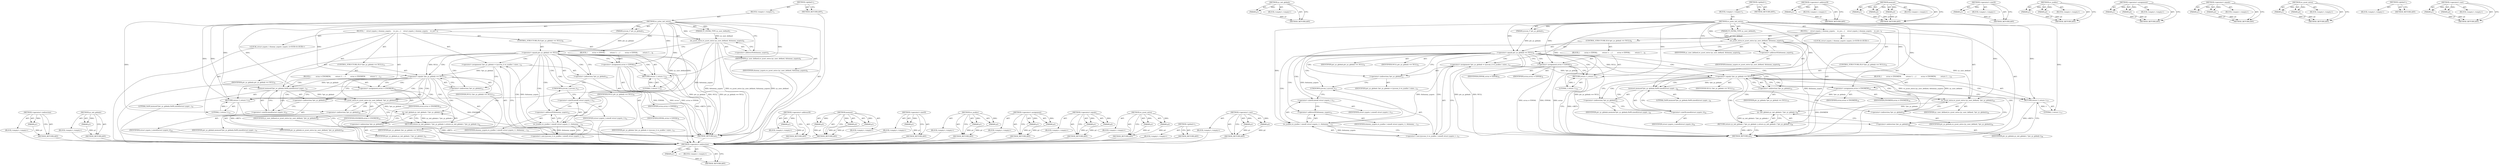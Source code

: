 digraph "&lt;operator&gt;.cast" {
vulnerable_104 [label=<(METHOD,&lt;operator&gt;.indirection)>];
vulnerable_105 [label=<(PARAM,p1)>];
vulnerable_106 [label=<(BLOCK,&lt;empty&gt;,&lt;empty&gt;)>];
vulnerable_107 [label=<(METHOD_RETURN,ANY)>];
vulnerable_128 [label=<(METHOD,yy_init_globals)>];
vulnerable_129 [label=<(PARAM,p1)>];
vulnerable_130 [label=<(BLOCK,&lt;empty&gt;,&lt;empty&gt;)>];
vulnerable_131 [label=<(METHOD_RETURN,ANY)>];
vulnerable_6 [label=<(METHOD,&lt;global&gt;)<SUB>1</SUB>>];
vulnerable_7 [label=<(BLOCK,&lt;empty&gt;,&lt;empty&gt;)<SUB>1</SUB>>];
vulnerable_8 [label=<(METHOD,re_yylex_init_extra)<SUB>1</SUB>>];
vulnerable_9 [label=<(PARAM,YY_EXTRA_TYPE yy_user_defined)<SUB>1</SUB>>];
vulnerable_10 [label=<(PARAM,yyscan_t* ptr_yy_globals)<SUB>1</SUB>>];
vulnerable_11 [label=<(BLOCK,{
    struct yyguts_t dummy_yyguts;

    re_yys...,{
    struct yyguts_t dummy_yyguts;

    re_yys...)<SUB>3</SUB>>];
vulnerable_12 [label="<(LOCAL,struct yyguts_t dummy_yyguts: yyguts_t)<SUB>4</SUB>>"];
vulnerable_13 [label=<(re_yyset_extra,re_yyset_extra (yy_user_defined, &amp;dummy_yyguts))<SUB>6</SUB>>];
vulnerable_14 [label=<(IDENTIFIER,yy_user_defined,re_yyset_extra (yy_user_defined, &amp;dummy_yyguts))<SUB>6</SUB>>];
vulnerable_15 [label=<(&lt;operator&gt;.addressOf,&amp;dummy_yyguts)<SUB>6</SUB>>];
vulnerable_16 [label=<(IDENTIFIER,dummy_yyguts,re_yyset_extra (yy_user_defined, &amp;dummy_yyguts))<SUB>6</SUB>>];
vulnerable_17 [label=<(CONTROL_STRUCTURE,IF,if (ptr_yy_globals == NULL))<SUB>8</SUB>>];
vulnerable_18 [label=<(&lt;operator&gt;.equals,ptr_yy_globals == NULL)<SUB>8</SUB>>];
vulnerable_19 [label=<(IDENTIFIER,ptr_yy_globals,ptr_yy_globals == NULL)<SUB>8</SUB>>];
vulnerable_20 [label=<(IDENTIFIER,NULL,ptr_yy_globals == NULL)<SUB>8</SUB>>];
vulnerable_21 [label=<(BLOCK,{
         errno = EINVAL;
         return 1;
 ...,{
         errno = EINVAL;
         return 1;
 ...)<SUB>8</SUB>>];
vulnerable_22 [label=<(&lt;operator&gt;.assignment,errno = EINVAL)<SUB>9</SUB>>];
vulnerable_23 [label=<(IDENTIFIER,errno,errno = EINVAL)<SUB>9</SUB>>];
vulnerable_24 [label=<(IDENTIFIER,EINVAL,errno = EINVAL)<SUB>9</SUB>>];
vulnerable_25 [label=<(RETURN,return 1;,return 1;)<SUB>10</SUB>>];
vulnerable_26 [label=<(LITERAL,1,return 1;)<SUB>10</SUB>>];
vulnerable_27 [label=<(&lt;operator&gt;.assignment,*ptr_yy_globals = (yyscan_t) re_yyalloc ( sizeo...)<SUB>12</SUB>>];
vulnerable_28 [label=<(&lt;operator&gt;.indirection,*ptr_yy_globals)<SUB>12</SUB>>];
vulnerable_29 [label=<(IDENTIFIER,ptr_yy_globals,*ptr_yy_globals = (yyscan_t) re_yyalloc ( sizeo...)<SUB>12</SUB>>];
vulnerable_30 [label=<(&lt;operator&gt;.cast,(yyscan_t) re_yyalloc ( sizeof( struct yyguts_t...)<SUB>12</SUB>>];
vulnerable_31 [label=<(UNKNOWN,yyscan_t,yyscan_t)<SUB>12</SUB>>];
vulnerable_32 [label=<(re_yyalloc,re_yyalloc ( sizeof( struct yyguts_t ), &amp;dummy_...)<SUB>12</SUB>>];
vulnerable_33 [label=<(&lt;operator&gt;.sizeOf,sizeof( struct yyguts_t ))<SUB>12</SUB>>];
vulnerable_34 [label=<(IDENTIFIER,struct yyguts_t,sizeof( struct yyguts_t ))<SUB>12</SUB>>];
vulnerable_35 [label=<(&lt;operator&gt;.addressOf,&amp;dummy_yyguts)<SUB>12</SUB>>];
vulnerable_36 [label=<(IDENTIFIER,dummy_yyguts,re_yyalloc ( sizeof( struct yyguts_t ), &amp;dummy_...)<SUB>12</SUB>>];
vulnerable_37 [label=<(CONTROL_STRUCTURE,IF,if (*ptr_yy_globals == NULL))<SUB>13</SUB>>];
vulnerable_38 [label=<(&lt;operator&gt;.equals,*ptr_yy_globals == NULL)<SUB>13</SUB>>];
vulnerable_39 [label=<(&lt;operator&gt;.indirection,*ptr_yy_globals)<SUB>13</SUB>>];
vulnerable_40 [label=<(IDENTIFIER,ptr_yy_globals,*ptr_yy_globals == NULL)<SUB>13</SUB>>];
vulnerable_41 [label=<(IDENTIFIER,NULL,*ptr_yy_globals == NULL)<SUB>13</SUB>>];
vulnerable_42 [label=<(BLOCK,{
         errno = ENOMEM;
         return 1;
 ...,{
         errno = ENOMEM;
         return 1;
 ...)<SUB>13</SUB>>];
vulnerable_43 [label=<(&lt;operator&gt;.assignment,errno = ENOMEM)<SUB>14</SUB>>];
vulnerable_44 [label=<(IDENTIFIER,errno,errno = ENOMEM)<SUB>14</SUB>>];
vulnerable_45 [label=<(IDENTIFIER,ENOMEM,errno = ENOMEM)<SUB>14</SUB>>];
vulnerable_46 [label=<(RETURN,return 1;,return 1;)<SUB>15</SUB>>];
vulnerable_47 [label=<(LITERAL,1,return 1;)<SUB>15</SUB>>];
vulnerable_48 [label=<(memset,memset(*ptr_yy_globals,0x00,sizeof(struct yygut...)<SUB>19</SUB>>];
vulnerable_49 [label=<(&lt;operator&gt;.indirection,*ptr_yy_globals)<SUB>19</SUB>>];
vulnerable_50 [label=<(IDENTIFIER,ptr_yy_globals,memset(*ptr_yy_globals,0x00,sizeof(struct yygut...)<SUB>19</SUB>>];
vulnerable_51 [label=<(LITERAL,0x00,memset(*ptr_yy_globals,0x00,sizeof(struct yygut...)<SUB>19</SUB>>];
vulnerable_52 [label=<(&lt;operator&gt;.sizeOf,sizeof(struct yyguts_t))<SUB>19</SUB>>];
vulnerable_53 [label=<(IDENTIFIER,struct yyguts_t,sizeof(struct yyguts_t))<SUB>19</SUB>>];
vulnerable_54 [label=<(re_yyset_extra,re_yyset_extra (yy_user_defined, *ptr_yy_globals))<SUB>20</SUB>>];
vulnerable_55 [label=<(IDENTIFIER,yy_user_defined,re_yyset_extra (yy_user_defined, *ptr_yy_globals))<SUB>20</SUB>>];
vulnerable_56 [label=<(&lt;operator&gt;.indirection,*ptr_yy_globals)<SUB>20</SUB>>];
vulnerable_57 [label=<(IDENTIFIER,ptr_yy_globals,re_yyset_extra (yy_user_defined, *ptr_yy_globals))<SUB>20</SUB>>];
vulnerable_58 [label=<(RETURN,return yy_init_globals ( *ptr_yy_globals );,return yy_init_globals ( *ptr_yy_globals );)<SUB>21</SUB>>];
vulnerable_59 [label=<(yy_init_globals,yy_init_globals ( *ptr_yy_globals ))<SUB>21</SUB>>];
vulnerable_60 [label=<(&lt;operator&gt;.indirection,*ptr_yy_globals)<SUB>21</SUB>>];
vulnerable_61 [label=<(IDENTIFIER,ptr_yy_globals,yy_init_globals ( *ptr_yy_globals ))<SUB>21</SUB>>];
vulnerable_62 [label=<(METHOD_RETURN,int)<SUB>1</SUB>>];
vulnerable_64 [label=<(METHOD_RETURN,ANY)<SUB>1</SUB>>];
vulnerable_90 [label=<(METHOD,&lt;operator&gt;.addressOf)>];
vulnerable_91 [label=<(PARAM,p1)>];
vulnerable_92 [label=<(BLOCK,&lt;empty&gt;,&lt;empty&gt;)>];
vulnerable_93 [label=<(METHOD_RETURN,ANY)>];
vulnerable_122 [label=<(METHOD,memset)>];
vulnerable_123 [label=<(PARAM,p1)>];
vulnerable_124 [label=<(PARAM,p2)>];
vulnerable_125 [label=<(PARAM,p3)>];
vulnerable_126 [label=<(BLOCK,&lt;empty&gt;,&lt;empty&gt;)>];
vulnerable_127 [label=<(METHOD_RETURN,ANY)>];
vulnerable_118 [label=<(METHOD,&lt;operator&gt;.sizeOf)>];
vulnerable_119 [label=<(PARAM,p1)>];
vulnerable_120 [label=<(BLOCK,&lt;empty&gt;,&lt;empty&gt;)>];
vulnerable_121 [label=<(METHOD_RETURN,ANY)>];
vulnerable_113 [label=<(METHOD,re_yyalloc)>];
vulnerable_114 [label=<(PARAM,p1)>];
vulnerable_115 [label=<(PARAM,p2)>];
vulnerable_116 [label=<(BLOCK,&lt;empty&gt;,&lt;empty&gt;)>];
vulnerable_117 [label=<(METHOD_RETURN,ANY)>];
vulnerable_99 [label=<(METHOD,&lt;operator&gt;.assignment)>];
vulnerable_100 [label=<(PARAM,p1)>];
vulnerable_101 [label=<(PARAM,p2)>];
vulnerable_102 [label=<(BLOCK,&lt;empty&gt;,&lt;empty&gt;)>];
vulnerable_103 [label=<(METHOD_RETURN,ANY)>];
vulnerable_94 [label=<(METHOD,&lt;operator&gt;.equals)>];
vulnerable_95 [label=<(PARAM,p1)>];
vulnerable_96 [label=<(PARAM,p2)>];
vulnerable_97 [label=<(BLOCK,&lt;empty&gt;,&lt;empty&gt;)>];
vulnerable_98 [label=<(METHOD_RETURN,ANY)>];
vulnerable_85 [label=<(METHOD,re_yyset_extra)>];
vulnerable_86 [label=<(PARAM,p1)>];
vulnerable_87 [label=<(PARAM,p2)>];
vulnerable_88 [label=<(BLOCK,&lt;empty&gt;,&lt;empty&gt;)>];
vulnerable_89 [label=<(METHOD_RETURN,ANY)>];
vulnerable_79 [label=<(METHOD,&lt;global&gt;)<SUB>1</SUB>>];
vulnerable_80 [label=<(BLOCK,&lt;empty&gt;,&lt;empty&gt;)>];
vulnerable_81 [label=<(METHOD_RETURN,ANY)>];
vulnerable_108 [label=<(METHOD,&lt;operator&gt;.cast)>];
vulnerable_109 [label=<(PARAM,p1)>];
vulnerable_110 [label=<(PARAM,p2)>];
vulnerable_111 [label=<(BLOCK,&lt;empty&gt;,&lt;empty&gt;)>];
vulnerable_112 [label=<(METHOD_RETURN,ANY)>];
fixed_104 [label=<(METHOD,&lt;operator&gt;.indirection)>];
fixed_105 [label=<(PARAM,p1)>];
fixed_106 [label=<(BLOCK,&lt;empty&gt;,&lt;empty&gt;)>];
fixed_107 [label=<(METHOD_RETURN,ANY)>];
fixed_128 [label=<(METHOD,yy_init_globals)>];
fixed_129 [label=<(PARAM,p1)>];
fixed_130 [label=<(BLOCK,&lt;empty&gt;,&lt;empty&gt;)>];
fixed_131 [label=<(METHOD_RETURN,ANY)>];
fixed_6 [label=<(METHOD,&lt;global&gt;)<SUB>1</SUB>>];
fixed_7 [label=<(BLOCK,&lt;empty&gt;,&lt;empty&gt;)<SUB>1</SUB>>];
fixed_8 [label=<(METHOD,re_yylex_init_extra)<SUB>1</SUB>>];
fixed_9 [label=<(PARAM,YY_EXTRA_TYPE yy_user_defined)<SUB>1</SUB>>];
fixed_10 [label=<(PARAM,yyscan_t* ptr_yy_globals)<SUB>1</SUB>>];
fixed_11 [label=<(BLOCK,{
    struct yyguts_t dummy_yyguts;

    re_yys...,{
    struct yyguts_t dummy_yyguts;

    re_yys...)<SUB>3</SUB>>];
fixed_12 [label="<(LOCAL,struct yyguts_t dummy_yyguts: yyguts_t)<SUB>4</SUB>>"];
fixed_13 [label=<(re_yyset_extra,re_yyset_extra (yy_user_defined, &amp;dummy_yyguts))<SUB>6</SUB>>];
fixed_14 [label=<(IDENTIFIER,yy_user_defined,re_yyset_extra (yy_user_defined, &amp;dummy_yyguts))<SUB>6</SUB>>];
fixed_15 [label=<(&lt;operator&gt;.addressOf,&amp;dummy_yyguts)<SUB>6</SUB>>];
fixed_16 [label=<(IDENTIFIER,dummy_yyguts,re_yyset_extra (yy_user_defined, &amp;dummy_yyguts))<SUB>6</SUB>>];
fixed_17 [label=<(CONTROL_STRUCTURE,IF,if (ptr_yy_globals == NULL))<SUB>8</SUB>>];
fixed_18 [label=<(&lt;operator&gt;.equals,ptr_yy_globals == NULL)<SUB>8</SUB>>];
fixed_19 [label=<(IDENTIFIER,ptr_yy_globals,ptr_yy_globals == NULL)<SUB>8</SUB>>];
fixed_20 [label=<(IDENTIFIER,NULL,ptr_yy_globals == NULL)<SUB>8</SUB>>];
fixed_21 [label=<(BLOCK,{
         errno = EINVAL;
         return 1;
 ...,{
         errno = EINVAL;
         return 1;
 ...)<SUB>8</SUB>>];
fixed_22 [label=<(&lt;operator&gt;.assignment,errno = EINVAL)<SUB>9</SUB>>];
fixed_23 [label=<(IDENTIFIER,errno,errno = EINVAL)<SUB>9</SUB>>];
fixed_24 [label=<(IDENTIFIER,EINVAL,errno = EINVAL)<SUB>9</SUB>>];
fixed_25 [label=<(RETURN,return 1;,return 1;)<SUB>10</SUB>>];
fixed_26 [label=<(LITERAL,1,return 1;)<SUB>10</SUB>>];
fixed_27 [label=<(&lt;operator&gt;.assignment,*ptr_yy_globals = (yyscan_t) re_yyalloc ( sizeo...)<SUB>13</SUB>>];
fixed_28 [label=<(&lt;operator&gt;.indirection,*ptr_yy_globals)<SUB>13</SUB>>];
fixed_29 [label=<(IDENTIFIER,ptr_yy_globals,*ptr_yy_globals = (yyscan_t) re_yyalloc ( sizeo...)<SUB>13</SUB>>];
fixed_30 [label=<(&lt;operator&gt;.cast,(yyscan_t) re_yyalloc ( sizeof( struct yyguts_t...)<SUB>13</SUB>>];
fixed_31 [label=<(UNKNOWN,yyscan_t,yyscan_t)<SUB>13</SUB>>];
fixed_32 [label=<(re_yyalloc,re_yyalloc ( sizeof( struct yyguts_t ), &amp;dummy_...)<SUB>13</SUB>>];
fixed_33 [label=<(&lt;operator&gt;.sizeOf,sizeof( struct yyguts_t ))<SUB>13</SUB>>];
fixed_34 [label=<(IDENTIFIER,struct yyguts_t,sizeof( struct yyguts_t ))<SUB>13</SUB>>];
fixed_35 [label=<(&lt;operator&gt;.addressOf,&amp;dummy_yyguts)<SUB>13</SUB>>];
fixed_36 [label=<(IDENTIFIER,dummy_yyguts,re_yyalloc ( sizeof( struct yyguts_t ), &amp;dummy_...)<SUB>13</SUB>>];
fixed_37 [label=<(CONTROL_STRUCTURE,IF,if (*ptr_yy_globals == NULL))<SUB>15</SUB>>];
fixed_38 [label=<(&lt;operator&gt;.equals,*ptr_yy_globals == NULL)<SUB>15</SUB>>];
fixed_39 [label=<(&lt;operator&gt;.indirection,*ptr_yy_globals)<SUB>15</SUB>>];
fixed_40 [label=<(IDENTIFIER,ptr_yy_globals,*ptr_yy_globals == NULL)<SUB>15</SUB>>];
fixed_41 [label=<(IDENTIFIER,NULL,*ptr_yy_globals == NULL)<SUB>15</SUB>>];
fixed_42 [label=<(BLOCK,{
         errno = ENOMEM;
         return 1;
 ...,{
         errno = ENOMEM;
         return 1;
 ...)<SUB>15</SUB>>];
fixed_43 [label=<(&lt;operator&gt;.assignment,errno = ENOMEM)<SUB>16</SUB>>];
fixed_44 [label=<(IDENTIFIER,errno,errno = ENOMEM)<SUB>16</SUB>>];
fixed_45 [label=<(IDENTIFIER,ENOMEM,errno = ENOMEM)<SUB>16</SUB>>];
fixed_46 [label=<(RETURN,return 1;,return 1;)<SUB>17</SUB>>];
fixed_47 [label=<(LITERAL,1,return 1;)<SUB>17</SUB>>];
fixed_48 [label=<(memset,memset(*ptr_yy_globals,0x00,sizeof(struct yygut...)<SUB>22</SUB>>];
fixed_49 [label=<(&lt;operator&gt;.indirection,*ptr_yy_globals)<SUB>22</SUB>>];
fixed_50 [label=<(IDENTIFIER,ptr_yy_globals,memset(*ptr_yy_globals,0x00,sizeof(struct yygut...)<SUB>22</SUB>>];
fixed_51 [label=<(LITERAL,0x00,memset(*ptr_yy_globals,0x00,sizeof(struct yygut...)<SUB>22</SUB>>];
fixed_52 [label=<(&lt;operator&gt;.sizeOf,sizeof(struct yyguts_t))<SUB>22</SUB>>];
fixed_53 [label=<(IDENTIFIER,struct yyguts_t,sizeof(struct yyguts_t))<SUB>22</SUB>>];
fixed_54 [label=<(re_yyset_extra,re_yyset_extra (yy_user_defined, *ptr_yy_globals))<SUB>24</SUB>>];
fixed_55 [label=<(IDENTIFIER,yy_user_defined,re_yyset_extra (yy_user_defined, *ptr_yy_globals))<SUB>24</SUB>>];
fixed_56 [label=<(&lt;operator&gt;.indirection,*ptr_yy_globals)<SUB>24</SUB>>];
fixed_57 [label=<(IDENTIFIER,ptr_yy_globals,re_yyset_extra (yy_user_defined, *ptr_yy_globals))<SUB>24</SUB>>];
fixed_58 [label=<(RETURN,return yy_init_globals ( *ptr_yy_globals );,return yy_init_globals ( *ptr_yy_globals );)<SUB>26</SUB>>];
fixed_59 [label=<(yy_init_globals,yy_init_globals ( *ptr_yy_globals ))<SUB>26</SUB>>];
fixed_60 [label=<(&lt;operator&gt;.indirection,*ptr_yy_globals)<SUB>26</SUB>>];
fixed_61 [label=<(IDENTIFIER,ptr_yy_globals,yy_init_globals ( *ptr_yy_globals ))<SUB>26</SUB>>];
fixed_62 [label=<(METHOD_RETURN,int)<SUB>1</SUB>>];
fixed_64 [label=<(METHOD_RETURN,ANY)<SUB>1</SUB>>];
fixed_90 [label=<(METHOD,&lt;operator&gt;.addressOf)>];
fixed_91 [label=<(PARAM,p1)>];
fixed_92 [label=<(BLOCK,&lt;empty&gt;,&lt;empty&gt;)>];
fixed_93 [label=<(METHOD_RETURN,ANY)>];
fixed_122 [label=<(METHOD,memset)>];
fixed_123 [label=<(PARAM,p1)>];
fixed_124 [label=<(PARAM,p2)>];
fixed_125 [label=<(PARAM,p3)>];
fixed_126 [label=<(BLOCK,&lt;empty&gt;,&lt;empty&gt;)>];
fixed_127 [label=<(METHOD_RETURN,ANY)>];
fixed_118 [label=<(METHOD,&lt;operator&gt;.sizeOf)>];
fixed_119 [label=<(PARAM,p1)>];
fixed_120 [label=<(BLOCK,&lt;empty&gt;,&lt;empty&gt;)>];
fixed_121 [label=<(METHOD_RETURN,ANY)>];
fixed_113 [label=<(METHOD,re_yyalloc)>];
fixed_114 [label=<(PARAM,p1)>];
fixed_115 [label=<(PARAM,p2)>];
fixed_116 [label=<(BLOCK,&lt;empty&gt;,&lt;empty&gt;)>];
fixed_117 [label=<(METHOD_RETURN,ANY)>];
fixed_99 [label=<(METHOD,&lt;operator&gt;.assignment)>];
fixed_100 [label=<(PARAM,p1)>];
fixed_101 [label=<(PARAM,p2)>];
fixed_102 [label=<(BLOCK,&lt;empty&gt;,&lt;empty&gt;)>];
fixed_103 [label=<(METHOD_RETURN,ANY)>];
fixed_94 [label=<(METHOD,&lt;operator&gt;.equals)>];
fixed_95 [label=<(PARAM,p1)>];
fixed_96 [label=<(PARAM,p2)>];
fixed_97 [label=<(BLOCK,&lt;empty&gt;,&lt;empty&gt;)>];
fixed_98 [label=<(METHOD_RETURN,ANY)>];
fixed_85 [label=<(METHOD,re_yyset_extra)>];
fixed_86 [label=<(PARAM,p1)>];
fixed_87 [label=<(PARAM,p2)>];
fixed_88 [label=<(BLOCK,&lt;empty&gt;,&lt;empty&gt;)>];
fixed_89 [label=<(METHOD_RETURN,ANY)>];
fixed_79 [label=<(METHOD,&lt;global&gt;)<SUB>1</SUB>>];
fixed_80 [label=<(BLOCK,&lt;empty&gt;,&lt;empty&gt;)>];
fixed_81 [label=<(METHOD_RETURN,ANY)>];
fixed_108 [label=<(METHOD,&lt;operator&gt;.cast)>];
fixed_109 [label=<(PARAM,p1)>];
fixed_110 [label=<(PARAM,p2)>];
fixed_111 [label=<(BLOCK,&lt;empty&gt;,&lt;empty&gt;)>];
fixed_112 [label=<(METHOD_RETURN,ANY)>];
vulnerable_104 -> vulnerable_105  [key=0, label="AST: "];
vulnerable_104 -> vulnerable_105  [key=1, label="DDG: "];
vulnerable_104 -> vulnerable_106  [key=0, label="AST: "];
vulnerable_104 -> vulnerable_107  [key=0, label="AST: "];
vulnerable_104 -> vulnerable_107  [key=1, label="CFG: "];
vulnerable_105 -> vulnerable_107  [key=0, label="DDG: p1"];
vulnerable_106 -> fixed_104  [key=0];
vulnerable_107 -> fixed_104  [key=0];
vulnerable_128 -> vulnerable_129  [key=0, label="AST: "];
vulnerable_128 -> vulnerable_129  [key=1, label="DDG: "];
vulnerable_128 -> vulnerable_130  [key=0, label="AST: "];
vulnerable_128 -> vulnerable_131  [key=0, label="AST: "];
vulnerable_128 -> vulnerable_131  [key=1, label="CFG: "];
vulnerable_129 -> vulnerable_131  [key=0, label="DDG: p1"];
vulnerable_130 -> fixed_104  [key=0];
vulnerable_131 -> fixed_104  [key=0];
vulnerable_6 -> vulnerable_7  [key=0, label="AST: "];
vulnerable_6 -> vulnerable_64  [key=0, label="AST: "];
vulnerable_6 -> vulnerable_64  [key=1, label="CFG: "];
vulnerable_7 -> vulnerable_8  [key=0, label="AST: "];
vulnerable_8 -> vulnerable_9  [key=0, label="AST: "];
vulnerable_8 -> vulnerable_9  [key=1, label="DDG: "];
vulnerable_8 -> vulnerable_10  [key=0, label="AST: "];
vulnerable_8 -> vulnerable_10  [key=1, label="DDG: "];
vulnerable_8 -> vulnerable_11  [key=0, label="AST: "];
vulnerable_8 -> vulnerable_62  [key=0, label="AST: "];
vulnerable_8 -> vulnerable_15  [key=0, label="CFG: "];
vulnerable_8 -> vulnerable_13  [key=0, label="DDG: "];
vulnerable_8 -> vulnerable_48  [key=0, label="DDG: "];
vulnerable_8 -> vulnerable_54  [key=0, label="DDG: "];
vulnerable_8 -> vulnerable_18  [key=0, label="DDG: "];
vulnerable_8 -> vulnerable_22  [key=0, label="DDG: "];
vulnerable_8 -> vulnerable_25  [key=0, label="DDG: "];
vulnerable_8 -> vulnerable_38  [key=0, label="DDG: "];
vulnerable_8 -> vulnerable_43  [key=0, label="DDG: "];
vulnerable_8 -> vulnerable_46  [key=0, label="DDG: "];
vulnerable_8 -> vulnerable_26  [key=0, label="DDG: "];
vulnerable_8 -> vulnerable_32  [key=0, label="DDG: "];
vulnerable_8 -> vulnerable_47  [key=0, label="DDG: "];
vulnerable_9 -> vulnerable_13  [key=0, label="DDG: yy_user_defined"];
vulnerable_10 -> vulnerable_18  [key=0, label="DDG: ptr_yy_globals"];
vulnerable_11 -> vulnerable_12  [key=0, label="AST: "];
vulnerable_11 -> vulnerable_13  [key=0, label="AST: "];
vulnerable_11 -> vulnerable_17  [key=0, label="AST: "];
vulnerable_11 -> vulnerable_27  [key=0, label="AST: "];
vulnerable_11 -> vulnerable_37  [key=0, label="AST: "];
vulnerable_11 -> vulnerable_48  [key=0, label="AST: "];
vulnerable_11 -> vulnerable_54  [key=0, label="AST: "];
vulnerable_11 -> vulnerable_58  [key=0, label="AST: "];
vulnerable_12 -> fixed_104  [key=0];
vulnerable_13 -> vulnerable_14  [key=0, label="AST: "];
vulnerable_13 -> vulnerable_15  [key=0, label="AST: "];
vulnerable_13 -> vulnerable_18  [key=0, label="CFG: "];
vulnerable_13 -> vulnerable_62  [key=0, label="DDG: yy_user_defined"];
vulnerable_13 -> vulnerable_62  [key=1, label="DDG: &amp;dummy_yyguts"];
vulnerable_13 -> vulnerable_62  [key=2, label="DDG: re_yyset_extra (yy_user_defined, &amp;dummy_yyguts)"];
vulnerable_13 -> vulnerable_54  [key=0, label="DDG: yy_user_defined"];
vulnerable_13 -> vulnerable_32  [key=0, label="DDG: &amp;dummy_yyguts"];
vulnerable_14 -> fixed_104  [key=0];
vulnerable_15 -> vulnerable_16  [key=0, label="AST: "];
vulnerable_15 -> vulnerable_13  [key=0, label="CFG: "];
vulnerable_16 -> fixed_104  [key=0];
vulnerable_17 -> vulnerable_18  [key=0, label="AST: "];
vulnerable_17 -> vulnerable_21  [key=0, label="AST: "];
vulnerable_18 -> vulnerable_19  [key=0, label="AST: "];
vulnerable_18 -> vulnerable_20  [key=0, label="AST: "];
vulnerable_18 -> vulnerable_22  [key=0, label="CFG: "];
vulnerable_18 -> vulnerable_22  [key=1, label="CDG: "];
vulnerable_18 -> vulnerable_28  [key=0, label="CFG: "];
vulnerable_18 -> vulnerable_28  [key=1, label="CDG: "];
vulnerable_18 -> vulnerable_62  [key=0, label="DDG: ptr_yy_globals"];
vulnerable_18 -> vulnerable_62  [key=1, label="DDG: NULL"];
vulnerable_18 -> vulnerable_62  [key=2, label="DDG: ptr_yy_globals == NULL"];
vulnerable_18 -> vulnerable_38  [key=0, label="DDG: NULL"];
vulnerable_18 -> vulnerable_38  [key=1, label="CDG: "];
vulnerable_18 -> vulnerable_30  [key=0, label="CDG: "];
vulnerable_18 -> vulnerable_32  [key=0, label="CDG: "];
vulnerable_18 -> vulnerable_33  [key=0, label="CDG: "];
vulnerable_18 -> vulnerable_25  [key=0, label="CDG: "];
vulnerable_18 -> vulnerable_27  [key=0, label="CDG: "];
vulnerable_18 -> vulnerable_35  [key=0, label="CDG: "];
vulnerable_18 -> vulnerable_39  [key=0, label="CDG: "];
vulnerable_18 -> vulnerable_31  [key=0, label="CDG: "];
vulnerable_19 -> fixed_104  [key=0];
vulnerable_20 -> fixed_104  [key=0];
vulnerable_21 -> vulnerable_22  [key=0, label="AST: "];
vulnerable_21 -> vulnerable_25  [key=0, label="AST: "];
vulnerable_22 -> vulnerable_23  [key=0, label="AST: "];
vulnerable_22 -> vulnerable_24  [key=0, label="AST: "];
vulnerable_22 -> vulnerable_25  [key=0, label="CFG: "];
vulnerable_22 -> vulnerable_62  [key=0, label="DDG: errno"];
vulnerable_22 -> vulnerable_62  [key=1, label="DDG: errno = EINVAL"];
vulnerable_22 -> vulnerable_62  [key=2, label="DDG: EINVAL"];
vulnerable_23 -> fixed_104  [key=0];
vulnerable_24 -> fixed_104  [key=0];
vulnerable_25 -> vulnerable_26  [key=0, label="AST: "];
vulnerable_25 -> vulnerable_62  [key=0, label="CFG: "];
vulnerable_25 -> vulnerable_62  [key=1, label="DDG: &lt;RET&gt;"];
vulnerable_26 -> vulnerable_25  [key=0, label="DDG: 1"];
vulnerable_27 -> vulnerable_28  [key=0, label="AST: "];
vulnerable_27 -> vulnerable_30  [key=0, label="AST: "];
vulnerable_27 -> vulnerable_39  [key=0, label="CFG: "];
vulnerable_27 -> vulnerable_38  [key=0, label="DDG: *ptr_yy_globals"];
vulnerable_28 -> vulnerable_29  [key=0, label="AST: "];
vulnerable_28 -> vulnerable_31  [key=0, label="CFG: "];
vulnerable_29 -> fixed_104  [key=0];
vulnerable_30 -> vulnerable_31  [key=0, label="AST: "];
vulnerable_30 -> vulnerable_32  [key=0, label="AST: "];
vulnerable_30 -> vulnerable_27  [key=0, label="CFG: "];
vulnerable_31 -> vulnerable_33  [key=0, label="CFG: "];
vulnerable_32 -> vulnerable_33  [key=0, label="AST: "];
vulnerable_32 -> vulnerable_35  [key=0, label="AST: "];
vulnerable_32 -> vulnerable_30  [key=0, label="CFG: "];
vulnerable_32 -> vulnerable_30  [key=1, label="DDG: &amp;dummy_yyguts"];
vulnerable_32 -> vulnerable_27  [key=0, label="DDG: &amp;dummy_yyguts"];
vulnerable_33 -> vulnerable_34  [key=0, label="AST: "];
vulnerable_33 -> vulnerable_35  [key=0, label="CFG: "];
vulnerable_34 -> fixed_104  [key=0];
vulnerable_35 -> vulnerable_36  [key=0, label="AST: "];
vulnerable_35 -> vulnerable_32  [key=0, label="CFG: "];
vulnerable_36 -> fixed_104  [key=0];
vulnerable_37 -> vulnerable_38  [key=0, label="AST: "];
vulnerable_37 -> vulnerable_42  [key=0, label="AST: "];
vulnerable_38 -> vulnerable_39  [key=0, label="AST: "];
vulnerable_38 -> vulnerable_41  [key=0, label="AST: "];
vulnerable_38 -> vulnerable_43  [key=0, label="CFG: "];
vulnerable_38 -> vulnerable_43  [key=1, label="CDG: "];
vulnerable_38 -> vulnerable_49  [key=0, label="CFG: "];
vulnerable_38 -> vulnerable_49  [key=1, label="CDG: "];
vulnerable_38 -> vulnerable_48  [key=0, label="DDG: *ptr_yy_globals"];
vulnerable_38 -> vulnerable_48  [key=1, label="CDG: "];
vulnerable_38 -> vulnerable_58  [key=0, label="CDG: "];
vulnerable_38 -> vulnerable_60  [key=0, label="CDG: "];
vulnerable_38 -> vulnerable_52  [key=0, label="CDG: "];
vulnerable_38 -> vulnerable_46  [key=0, label="CDG: "];
vulnerable_38 -> vulnerable_56  [key=0, label="CDG: "];
vulnerable_38 -> vulnerable_59  [key=0, label="CDG: "];
vulnerable_38 -> vulnerable_54  [key=0, label="CDG: "];
vulnerable_39 -> vulnerable_40  [key=0, label="AST: "];
vulnerable_39 -> vulnerable_38  [key=0, label="CFG: "];
vulnerable_40 -> fixed_104  [key=0];
vulnerable_41 -> fixed_104  [key=0];
vulnerable_42 -> vulnerable_43  [key=0, label="AST: "];
vulnerable_42 -> vulnerable_46  [key=0, label="AST: "];
vulnerable_43 -> vulnerable_44  [key=0, label="AST: "];
vulnerable_43 -> vulnerable_45  [key=0, label="AST: "];
vulnerable_43 -> vulnerable_46  [key=0, label="CFG: "];
vulnerable_43 -> vulnerable_62  [key=0, label="DDG: ENOMEM"];
vulnerable_44 -> fixed_104  [key=0];
vulnerable_45 -> fixed_104  [key=0];
vulnerable_46 -> vulnerable_47  [key=0, label="AST: "];
vulnerable_46 -> vulnerable_62  [key=0, label="CFG: "];
vulnerable_46 -> vulnerable_62  [key=1, label="DDG: &lt;RET&gt;"];
vulnerable_47 -> vulnerable_46  [key=0, label="DDG: 1"];
vulnerable_48 -> vulnerable_49  [key=0, label="AST: "];
vulnerable_48 -> vulnerable_51  [key=0, label="AST: "];
vulnerable_48 -> vulnerable_52  [key=0, label="AST: "];
vulnerable_48 -> vulnerable_56  [key=0, label="CFG: "];
vulnerable_48 -> vulnerable_54  [key=0, label="DDG: *ptr_yy_globals"];
vulnerable_49 -> vulnerable_50  [key=0, label="AST: "];
vulnerable_49 -> vulnerable_52  [key=0, label="CFG: "];
vulnerable_50 -> fixed_104  [key=0];
vulnerable_51 -> fixed_104  [key=0];
vulnerable_52 -> vulnerable_53  [key=0, label="AST: "];
vulnerable_52 -> vulnerable_48  [key=0, label="CFG: "];
vulnerable_53 -> fixed_104  [key=0];
vulnerable_54 -> vulnerable_55  [key=0, label="AST: "];
vulnerable_54 -> vulnerable_56  [key=0, label="AST: "];
vulnerable_54 -> vulnerable_60  [key=0, label="CFG: "];
vulnerable_54 -> vulnerable_59  [key=0, label="DDG: *ptr_yy_globals"];
vulnerable_55 -> fixed_104  [key=0];
vulnerable_56 -> vulnerable_57  [key=0, label="AST: "];
vulnerable_56 -> vulnerable_54  [key=0, label="CFG: "];
vulnerable_57 -> fixed_104  [key=0];
vulnerable_58 -> vulnerable_59  [key=0, label="AST: "];
vulnerable_58 -> vulnerable_62  [key=0, label="CFG: "];
vulnerable_58 -> vulnerable_62  [key=1, label="DDG: &lt;RET&gt;"];
vulnerable_59 -> vulnerable_60  [key=0, label="AST: "];
vulnerable_59 -> vulnerable_58  [key=0, label="CFG: "];
vulnerable_59 -> vulnerable_58  [key=1, label="DDG: yy_init_globals ( *ptr_yy_globals )"];
vulnerable_60 -> vulnerable_61  [key=0, label="AST: "];
vulnerable_60 -> vulnerable_59  [key=0, label="CFG: "];
vulnerable_61 -> fixed_104  [key=0];
vulnerable_62 -> fixed_104  [key=0];
vulnerable_64 -> fixed_104  [key=0];
vulnerable_90 -> vulnerable_91  [key=0, label="AST: "];
vulnerable_90 -> vulnerable_91  [key=1, label="DDG: "];
vulnerable_90 -> vulnerable_92  [key=0, label="AST: "];
vulnerable_90 -> vulnerable_93  [key=0, label="AST: "];
vulnerable_90 -> vulnerable_93  [key=1, label="CFG: "];
vulnerable_91 -> vulnerable_93  [key=0, label="DDG: p1"];
vulnerable_92 -> fixed_104  [key=0];
vulnerable_93 -> fixed_104  [key=0];
vulnerable_122 -> vulnerable_123  [key=0, label="AST: "];
vulnerable_122 -> vulnerable_123  [key=1, label="DDG: "];
vulnerable_122 -> vulnerable_126  [key=0, label="AST: "];
vulnerable_122 -> vulnerable_124  [key=0, label="AST: "];
vulnerable_122 -> vulnerable_124  [key=1, label="DDG: "];
vulnerable_122 -> vulnerable_127  [key=0, label="AST: "];
vulnerable_122 -> vulnerable_127  [key=1, label="CFG: "];
vulnerable_122 -> vulnerable_125  [key=0, label="AST: "];
vulnerable_122 -> vulnerable_125  [key=1, label="DDG: "];
vulnerable_123 -> vulnerable_127  [key=0, label="DDG: p1"];
vulnerable_124 -> vulnerable_127  [key=0, label="DDG: p2"];
vulnerable_125 -> vulnerable_127  [key=0, label="DDG: p3"];
vulnerable_126 -> fixed_104  [key=0];
vulnerable_127 -> fixed_104  [key=0];
vulnerable_118 -> vulnerable_119  [key=0, label="AST: "];
vulnerable_118 -> vulnerable_119  [key=1, label="DDG: "];
vulnerable_118 -> vulnerable_120  [key=0, label="AST: "];
vulnerable_118 -> vulnerable_121  [key=0, label="AST: "];
vulnerable_118 -> vulnerable_121  [key=1, label="CFG: "];
vulnerable_119 -> vulnerable_121  [key=0, label="DDG: p1"];
vulnerable_120 -> fixed_104  [key=0];
vulnerable_121 -> fixed_104  [key=0];
vulnerable_113 -> vulnerable_114  [key=0, label="AST: "];
vulnerable_113 -> vulnerable_114  [key=1, label="DDG: "];
vulnerable_113 -> vulnerable_116  [key=0, label="AST: "];
vulnerable_113 -> vulnerable_115  [key=0, label="AST: "];
vulnerable_113 -> vulnerable_115  [key=1, label="DDG: "];
vulnerable_113 -> vulnerable_117  [key=0, label="AST: "];
vulnerable_113 -> vulnerable_117  [key=1, label="CFG: "];
vulnerable_114 -> vulnerable_117  [key=0, label="DDG: p1"];
vulnerable_115 -> vulnerable_117  [key=0, label="DDG: p2"];
vulnerable_116 -> fixed_104  [key=0];
vulnerable_117 -> fixed_104  [key=0];
vulnerable_99 -> vulnerable_100  [key=0, label="AST: "];
vulnerable_99 -> vulnerable_100  [key=1, label="DDG: "];
vulnerable_99 -> vulnerable_102  [key=0, label="AST: "];
vulnerable_99 -> vulnerable_101  [key=0, label="AST: "];
vulnerable_99 -> vulnerable_101  [key=1, label="DDG: "];
vulnerable_99 -> vulnerable_103  [key=0, label="AST: "];
vulnerable_99 -> vulnerable_103  [key=1, label="CFG: "];
vulnerable_100 -> vulnerable_103  [key=0, label="DDG: p1"];
vulnerable_101 -> vulnerable_103  [key=0, label="DDG: p2"];
vulnerable_102 -> fixed_104  [key=0];
vulnerable_103 -> fixed_104  [key=0];
vulnerable_94 -> vulnerable_95  [key=0, label="AST: "];
vulnerable_94 -> vulnerable_95  [key=1, label="DDG: "];
vulnerable_94 -> vulnerable_97  [key=0, label="AST: "];
vulnerable_94 -> vulnerable_96  [key=0, label="AST: "];
vulnerable_94 -> vulnerable_96  [key=1, label="DDG: "];
vulnerable_94 -> vulnerable_98  [key=0, label="AST: "];
vulnerable_94 -> vulnerable_98  [key=1, label="CFG: "];
vulnerable_95 -> vulnerable_98  [key=0, label="DDG: p1"];
vulnerable_96 -> vulnerable_98  [key=0, label="DDG: p2"];
vulnerable_97 -> fixed_104  [key=0];
vulnerable_98 -> fixed_104  [key=0];
vulnerable_85 -> vulnerable_86  [key=0, label="AST: "];
vulnerable_85 -> vulnerable_86  [key=1, label="DDG: "];
vulnerable_85 -> vulnerable_88  [key=0, label="AST: "];
vulnerable_85 -> vulnerable_87  [key=0, label="AST: "];
vulnerable_85 -> vulnerable_87  [key=1, label="DDG: "];
vulnerable_85 -> vulnerable_89  [key=0, label="AST: "];
vulnerable_85 -> vulnerable_89  [key=1, label="CFG: "];
vulnerable_86 -> vulnerable_89  [key=0, label="DDG: p1"];
vulnerable_87 -> vulnerable_89  [key=0, label="DDG: p2"];
vulnerable_88 -> fixed_104  [key=0];
vulnerable_89 -> fixed_104  [key=0];
vulnerable_79 -> vulnerable_80  [key=0, label="AST: "];
vulnerable_79 -> vulnerable_81  [key=0, label="AST: "];
vulnerable_79 -> vulnerable_81  [key=1, label="CFG: "];
vulnerable_80 -> fixed_104  [key=0];
vulnerable_81 -> fixed_104  [key=0];
vulnerable_108 -> vulnerable_109  [key=0, label="AST: "];
vulnerable_108 -> vulnerable_109  [key=1, label="DDG: "];
vulnerable_108 -> vulnerable_111  [key=0, label="AST: "];
vulnerable_108 -> vulnerable_110  [key=0, label="AST: "];
vulnerable_108 -> vulnerable_110  [key=1, label="DDG: "];
vulnerable_108 -> vulnerable_112  [key=0, label="AST: "];
vulnerable_108 -> vulnerable_112  [key=1, label="CFG: "];
vulnerable_109 -> vulnerable_112  [key=0, label="DDG: p1"];
vulnerable_110 -> vulnerable_112  [key=0, label="DDG: p2"];
vulnerable_111 -> fixed_104  [key=0];
vulnerable_112 -> fixed_104  [key=0];
fixed_104 -> fixed_105  [key=0, label="AST: "];
fixed_104 -> fixed_105  [key=1, label="DDG: "];
fixed_104 -> fixed_106  [key=0, label="AST: "];
fixed_104 -> fixed_107  [key=0, label="AST: "];
fixed_104 -> fixed_107  [key=1, label="CFG: "];
fixed_105 -> fixed_107  [key=0, label="DDG: p1"];
fixed_128 -> fixed_129  [key=0, label="AST: "];
fixed_128 -> fixed_129  [key=1, label="DDG: "];
fixed_128 -> fixed_130  [key=0, label="AST: "];
fixed_128 -> fixed_131  [key=0, label="AST: "];
fixed_128 -> fixed_131  [key=1, label="CFG: "];
fixed_129 -> fixed_131  [key=0, label="DDG: p1"];
fixed_6 -> fixed_7  [key=0, label="AST: "];
fixed_6 -> fixed_64  [key=0, label="AST: "];
fixed_6 -> fixed_64  [key=1, label="CFG: "];
fixed_7 -> fixed_8  [key=0, label="AST: "];
fixed_8 -> fixed_9  [key=0, label="AST: "];
fixed_8 -> fixed_9  [key=1, label="DDG: "];
fixed_8 -> fixed_10  [key=0, label="AST: "];
fixed_8 -> fixed_10  [key=1, label="DDG: "];
fixed_8 -> fixed_11  [key=0, label="AST: "];
fixed_8 -> fixed_62  [key=0, label="AST: "];
fixed_8 -> fixed_15  [key=0, label="CFG: "];
fixed_8 -> fixed_13  [key=0, label="DDG: "];
fixed_8 -> fixed_48  [key=0, label="DDG: "];
fixed_8 -> fixed_54  [key=0, label="DDG: "];
fixed_8 -> fixed_18  [key=0, label="DDG: "];
fixed_8 -> fixed_22  [key=0, label="DDG: "];
fixed_8 -> fixed_25  [key=0, label="DDG: "];
fixed_8 -> fixed_38  [key=0, label="DDG: "];
fixed_8 -> fixed_43  [key=0, label="DDG: "];
fixed_8 -> fixed_46  [key=0, label="DDG: "];
fixed_8 -> fixed_26  [key=0, label="DDG: "];
fixed_8 -> fixed_32  [key=0, label="DDG: "];
fixed_8 -> fixed_47  [key=0, label="DDG: "];
fixed_9 -> fixed_13  [key=0, label="DDG: yy_user_defined"];
fixed_10 -> fixed_18  [key=0, label="DDG: ptr_yy_globals"];
fixed_11 -> fixed_12  [key=0, label="AST: "];
fixed_11 -> fixed_13  [key=0, label="AST: "];
fixed_11 -> fixed_17  [key=0, label="AST: "];
fixed_11 -> fixed_27  [key=0, label="AST: "];
fixed_11 -> fixed_37  [key=0, label="AST: "];
fixed_11 -> fixed_48  [key=0, label="AST: "];
fixed_11 -> fixed_54  [key=0, label="AST: "];
fixed_11 -> fixed_58  [key=0, label="AST: "];
fixed_13 -> fixed_14  [key=0, label="AST: "];
fixed_13 -> fixed_15  [key=0, label="AST: "];
fixed_13 -> fixed_18  [key=0, label="CFG: "];
fixed_13 -> fixed_62  [key=0, label="DDG: yy_user_defined"];
fixed_13 -> fixed_62  [key=1, label="DDG: &amp;dummy_yyguts"];
fixed_13 -> fixed_62  [key=2, label="DDG: re_yyset_extra (yy_user_defined, &amp;dummy_yyguts)"];
fixed_13 -> fixed_54  [key=0, label="DDG: yy_user_defined"];
fixed_13 -> fixed_32  [key=0, label="DDG: &amp;dummy_yyguts"];
fixed_15 -> fixed_16  [key=0, label="AST: "];
fixed_15 -> fixed_13  [key=0, label="CFG: "];
fixed_17 -> fixed_18  [key=0, label="AST: "];
fixed_17 -> fixed_21  [key=0, label="AST: "];
fixed_18 -> fixed_19  [key=0, label="AST: "];
fixed_18 -> fixed_20  [key=0, label="AST: "];
fixed_18 -> fixed_22  [key=0, label="CFG: "];
fixed_18 -> fixed_22  [key=1, label="CDG: "];
fixed_18 -> fixed_28  [key=0, label="CFG: "];
fixed_18 -> fixed_28  [key=1, label="CDG: "];
fixed_18 -> fixed_62  [key=0, label="DDG: ptr_yy_globals"];
fixed_18 -> fixed_62  [key=1, label="DDG: NULL"];
fixed_18 -> fixed_62  [key=2, label="DDG: ptr_yy_globals == NULL"];
fixed_18 -> fixed_38  [key=0, label="DDG: NULL"];
fixed_18 -> fixed_38  [key=1, label="CDG: "];
fixed_18 -> fixed_30  [key=0, label="CDG: "];
fixed_18 -> fixed_32  [key=0, label="CDG: "];
fixed_18 -> fixed_33  [key=0, label="CDG: "];
fixed_18 -> fixed_25  [key=0, label="CDG: "];
fixed_18 -> fixed_27  [key=0, label="CDG: "];
fixed_18 -> fixed_35  [key=0, label="CDG: "];
fixed_18 -> fixed_39  [key=0, label="CDG: "];
fixed_18 -> fixed_31  [key=0, label="CDG: "];
fixed_21 -> fixed_22  [key=0, label="AST: "];
fixed_21 -> fixed_25  [key=0, label="AST: "];
fixed_22 -> fixed_23  [key=0, label="AST: "];
fixed_22 -> fixed_24  [key=0, label="AST: "];
fixed_22 -> fixed_25  [key=0, label="CFG: "];
fixed_22 -> fixed_62  [key=0, label="DDG: errno"];
fixed_22 -> fixed_62  [key=1, label="DDG: errno = EINVAL"];
fixed_22 -> fixed_62  [key=2, label="DDG: EINVAL"];
fixed_25 -> fixed_26  [key=0, label="AST: "];
fixed_25 -> fixed_62  [key=0, label="CFG: "];
fixed_25 -> fixed_62  [key=1, label="DDG: &lt;RET&gt;"];
fixed_26 -> fixed_25  [key=0, label="DDG: 1"];
fixed_27 -> fixed_28  [key=0, label="AST: "];
fixed_27 -> fixed_30  [key=0, label="AST: "];
fixed_27 -> fixed_39  [key=0, label="CFG: "];
fixed_27 -> fixed_38  [key=0, label="DDG: *ptr_yy_globals"];
fixed_28 -> fixed_29  [key=0, label="AST: "];
fixed_28 -> fixed_31  [key=0, label="CFG: "];
fixed_30 -> fixed_31  [key=0, label="AST: "];
fixed_30 -> fixed_32  [key=0, label="AST: "];
fixed_30 -> fixed_27  [key=0, label="CFG: "];
fixed_31 -> fixed_33  [key=0, label="CFG: "];
fixed_32 -> fixed_33  [key=0, label="AST: "];
fixed_32 -> fixed_35  [key=0, label="AST: "];
fixed_32 -> fixed_30  [key=0, label="CFG: "];
fixed_32 -> fixed_30  [key=1, label="DDG: &amp;dummy_yyguts"];
fixed_32 -> fixed_27  [key=0, label="DDG: &amp;dummy_yyguts"];
fixed_33 -> fixed_34  [key=0, label="AST: "];
fixed_33 -> fixed_35  [key=0, label="CFG: "];
fixed_35 -> fixed_36  [key=0, label="AST: "];
fixed_35 -> fixed_32  [key=0, label="CFG: "];
fixed_37 -> fixed_38  [key=0, label="AST: "];
fixed_37 -> fixed_42  [key=0, label="AST: "];
fixed_38 -> fixed_39  [key=0, label="AST: "];
fixed_38 -> fixed_41  [key=0, label="AST: "];
fixed_38 -> fixed_43  [key=0, label="CFG: "];
fixed_38 -> fixed_43  [key=1, label="CDG: "];
fixed_38 -> fixed_49  [key=0, label="CFG: "];
fixed_38 -> fixed_49  [key=1, label="CDG: "];
fixed_38 -> fixed_48  [key=0, label="DDG: *ptr_yy_globals"];
fixed_38 -> fixed_48  [key=1, label="CDG: "];
fixed_38 -> fixed_58  [key=0, label="CDG: "];
fixed_38 -> fixed_60  [key=0, label="CDG: "];
fixed_38 -> fixed_52  [key=0, label="CDG: "];
fixed_38 -> fixed_46  [key=0, label="CDG: "];
fixed_38 -> fixed_56  [key=0, label="CDG: "];
fixed_38 -> fixed_59  [key=0, label="CDG: "];
fixed_38 -> fixed_54  [key=0, label="CDG: "];
fixed_39 -> fixed_40  [key=0, label="AST: "];
fixed_39 -> fixed_38  [key=0, label="CFG: "];
fixed_42 -> fixed_43  [key=0, label="AST: "];
fixed_42 -> fixed_46  [key=0, label="AST: "];
fixed_43 -> fixed_44  [key=0, label="AST: "];
fixed_43 -> fixed_45  [key=0, label="AST: "];
fixed_43 -> fixed_46  [key=0, label="CFG: "];
fixed_43 -> fixed_62  [key=0, label="DDG: ENOMEM"];
fixed_46 -> fixed_47  [key=0, label="AST: "];
fixed_46 -> fixed_62  [key=0, label="CFG: "];
fixed_46 -> fixed_62  [key=1, label="DDG: &lt;RET&gt;"];
fixed_47 -> fixed_46  [key=0, label="DDG: 1"];
fixed_48 -> fixed_49  [key=0, label="AST: "];
fixed_48 -> fixed_51  [key=0, label="AST: "];
fixed_48 -> fixed_52  [key=0, label="AST: "];
fixed_48 -> fixed_56  [key=0, label="CFG: "];
fixed_48 -> fixed_54  [key=0, label="DDG: *ptr_yy_globals"];
fixed_49 -> fixed_50  [key=0, label="AST: "];
fixed_49 -> fixed_52  [key=0, label="CFG: "];
fixed_52 -> fixed_53  [key=0, label="AST: "];
fixed_52 -> fixed_48  [key=0, label="CFG: "];
fixed_54 -> fixed_55  [key=0, label="AST: "];
fixed_54 -> fixed_56  [key=0, label="AST: "];
fixed_54 -> fixed_60  [key=0, label="CFG: "];
fixed_54 -> fixed_59  [key=0, label="DDG: *ptr_yy_globals"];
fixed_56 -> fixed_57  [key=0, label="AST: "];
fixed_56 -> fixed_54  [key=0, label="CFG: "];
fixed_58 -> fixed_59  [key=0, label="AST: "];
fixed_58 -> fixed_62  [key=0, label="CFG: "];
fixed_58 -> fixed_62  [key=1, label="DDG: &lt;RET&gt;"];
fixed_59 -> fixed_60  [key=0, label="AST: "];
fixed_59 -> fixed_58  [key=0, label="CFG: "];
fixed_59 -> fixed_58  [key=1, label="DDG: yy_init_globals ( *ptr_yy_globals )"];
fixed_60 -> fixed_61  [key=0, label="AST: "];
fixed_60 -> fixed_59  [key=0, label="CFG: "];
fixed_90 -> fixed_91  [key=0, label="AST: "];
fixed_90 -> fixed_91  [key=1, label="DDG: "];
fixed_90 -> fixed_92  [key=0, label="AST: "];
fixed_90 -> fixed_93  [key=0, label="AST: "];
fixed_90 -> fixed_93  [key=1, label="CFG: "];
fixed_91 -> fixed_93  [key=0, label="DDG: p1"];
fixed_122 -> fixed_123  [key=0, label="AST: "];
fixed_122 -> fixed_123  [key=1, label="DDG: "];
fixed_122 -> fixed_126  [key=0, label="AST: "];
fixed_122 -> fixed_124  [key=0, label="AST: "];
fixed_122 -> fixed_124  [key=1, label="DDG: "];
fixed_122 -> fixed_127  [key=0, label="AST: "];
fixed_122 -> fixed_127  [key=1, label="CFG: "];
fixed_122 -> fixed_125  [key=0, label="AST: "];
fixed_122 -> fixed_125  [key=1, label="DDG: "];
fixed_123 -> fixed_127  [key=0, label="DDG: p1"];
fixed_124 -> fixed_127  [key=0, label="DDG: p2"];
fixed_125 -> fixed_127  [key=0, label="DDG: p3"];
fixed_118 -> fixed_119  [key=0, label="AST: "];
fixed_118 -> fixed_119  [key=1, label="DDG: "];
fixed_118 -> fixed_120  [key=0, label="AST: "];
fixed_118 -> fixed_121  [key=0, label="AST: "];
fixed_118 -> fixed_121  [key=1, label="CFG: "];
fixed_119 -> fixed_121  [key=0, label="DDG: p1"];
fixed_113 -> fixed_114  [key=0, label="AST: "];
fixed_113 -> fixed_114  [key=1, label="DDG: "];
fixed_113 -> fixed_116  [key=0, label="AST: "];
fixed_113 -> fixed_115  [key=0, label="AST: "];
fixed_113 -> fixed_115  [key=1, label="DDG: "];
fixed_113 -> fixed_117  [key=0, label="AST: "];
fixed_113 -> fixed_117  [key=1, label="CFG: "];
fixed_114 -> fixed_117  [key=0, label="DDG: p1"];
fixed_115 -> fixed_117  [key=0, label="DDG: p2"];
fixed_99 -> fixed_100  [key=0, label="AST: "];
fixed_99 -> fixed_100  [key=1, label="DDG: "];
fixed_99 -> fixed_102  [key=0, label="AST: "];
fixed_99 -> fixed_101  [key=0, label="AST: "];
fixed_99 -> fixed_101  [key=1, label="DDG: "];
fixed_99 -> fixed_103  [key=0, label="AST: "];
fixed_99 -> fixed_103  [key=1, label="CFG: "];
fixed_100 -> fixed_103  [key=0, label="DDG: p1"];
fixed_101 -> fixed_103  [key=0, label="DDG: p2"];
fixed_94 -> fixed_95  [key=0, label="AST: "];
fixed_94 -> fixed_95  [key=1, label="DDG: "];
fixed_94 -> fixed_97  [key=0, label="AST: "];
fixed_94 -> fixed_96  [key=0, label="AST: "];
fixed_94 -> fixed_96  [key=1, label="DDG: "];
fixed_94 -> fixed_98  [key=0, label="AST: "];
fixed_94 -> fixed_98  [key=1, label="CFG: "];
fixed_95 -> fixed_98  [key=0, label="DDG: p1"];
fixed_96 -> fixed_98  [key=0, label="DDG: p2"];
fixed_85 -> fixed_86  [key=0, label="AST: "];
fixed_85 -> fixed_86  [key=1, label="DDG: "];
fixed_85 -> fixed_88  [key=0, label="AST: "];
fixed_85 -> fixed_87  [key=0, label="AST: "];
fixed_85 -> fixed_87  [key=1, label="DDG: "];
fixed_85 -> fixed_89  [key=0, label="AST: "];
fixed_85 -> fixed_89  [key=1, label="CFG: "];
fixed_86 -> fixed_89  [key=0, label="DDG: p1"];
fixed_87 -> fixed_89  [key=0, label="DDG: p2"];
fixed_79 -> fixed_80  [key=0, label="AST: "];
fixed_79 -> fixed_81  [key=0, label="AST: "];
fixed_79 -> fixed_81  [key=1, label="CFG: "];
fixed_108 -> fixed_109  [key=0, label="AST: "];
fixed_108 -> fixed_109  [key=1, label="DDG: "];
fixed_108 -> fixed_111  [key=0, label="AST: "];
fixed_108 -> fixed_110  [key=0, label="AST: "];
fixed_108 -> fixed_110  [key=1, label="DDG: "];
fixed_108 -> fixed_112  [key=0, label="AST: "];
fixed_108 -> fixed_112  [key=1, label="CFG: "];
fixed_109 -> fixed_112  [key=0, label="DDG: p1"];
fixed_110 -> fixed_112  [key=0, label="DDG: p2"];
}
